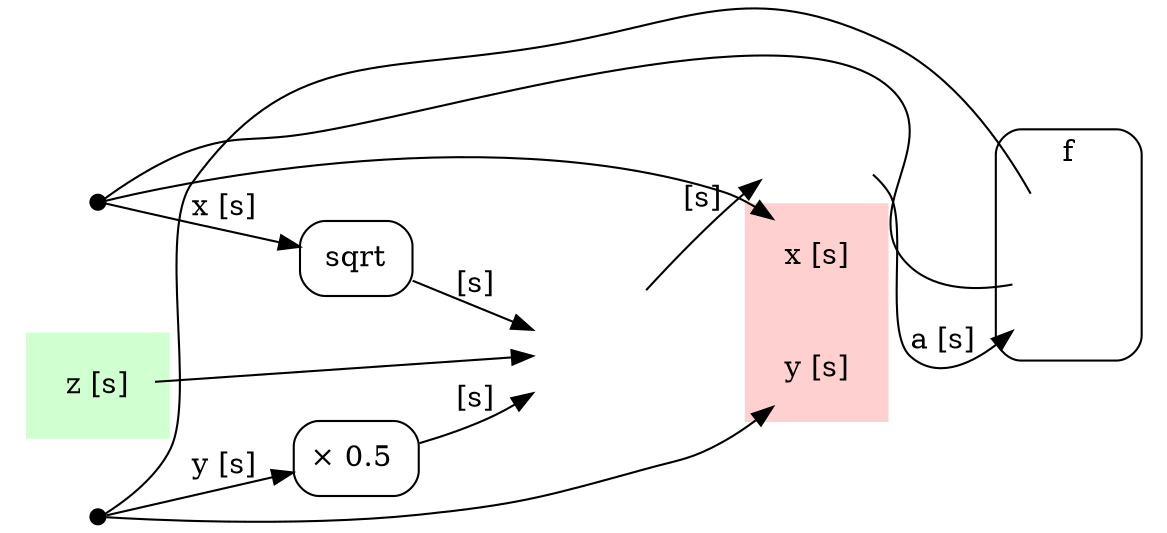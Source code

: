 /* Generated by GvGen v.0.9.1 (http://www.picviz.com/sections/opensource/gvgen.html) */

digraph G {
rankdir=LR;
   subgraph cluster1 {
   color="white";
bgcolor="#d0FFd0";
shape="plaintext";
label="";
      node10 [shape="none",label="z [s]"];
   }
   node2 [shape="box",style="rounded",label="× 0.5 "];
   subgraph cluster3 {
   shape="box";
style="rounded";
label="f";
      node4 [shape="none",fixedsize="true",imagescale="true",image="/var/folders/kf/_zwsc1_j2wn8smr7xtrrpnxc0000gn/T/tmpDmZVpQdp-icons/resized/100/InvPlus2.png",label="",height="1.0"];
   }
   node5 [width="0.1",style="filled",fillcolor="black",color="black",shape="point",label=""];
   node6 [width="0.1",style="filled",fillcolor="black",color="black",shape="point",label=""];
   node7 [shape="none",fixedsize="true",imagescale="true",image="/var/folders/kf/_zwsc1_j2wn8smr7xtrrpnxc0000gn/T/tmpDmZVpQdp-icons/resized/100/SumN.png",label="",height="1.0"];
   node8 [shape="box",style="rounded",label="sqrt"];
   node9 [fixedsize="true",imagescale="true",shape="plaintext",image="/var/folders/kf/_zwsc1_j2wn8smr7xtrrpnxc0000gn/T/tmpDmZVpQdp-icons/resized/100/leq.png",label=""];
   subgraph cluster11 {
   color="white";
bgcolor="#FFd0d0";
shape="plaintext";
label="";
      node13 [shape="none",label="x [s]"];
      node12 [shape="none",label="y [s]"];
   }
node10->node7;
node10->node2 [style="invis"];
node4->node5 [weight="0",dir="none",constraint="false"];
node4->node6 [weight="0",dir="none",constraint="false"];
node2->node7 [label="[s]"];
node2->node12 [style="invis"];
node5->node2 [label="y [s]"];
node5->node12;
node6->node8 [label="x [s]"];
node6->node13;
node7->node9 [weight="0.5",label="[s]"];
node7->node12 [style="invis"];
node8->node7 [label="[s]"];
node9->node4 [weight="0.5",label="a [s]"];
}

